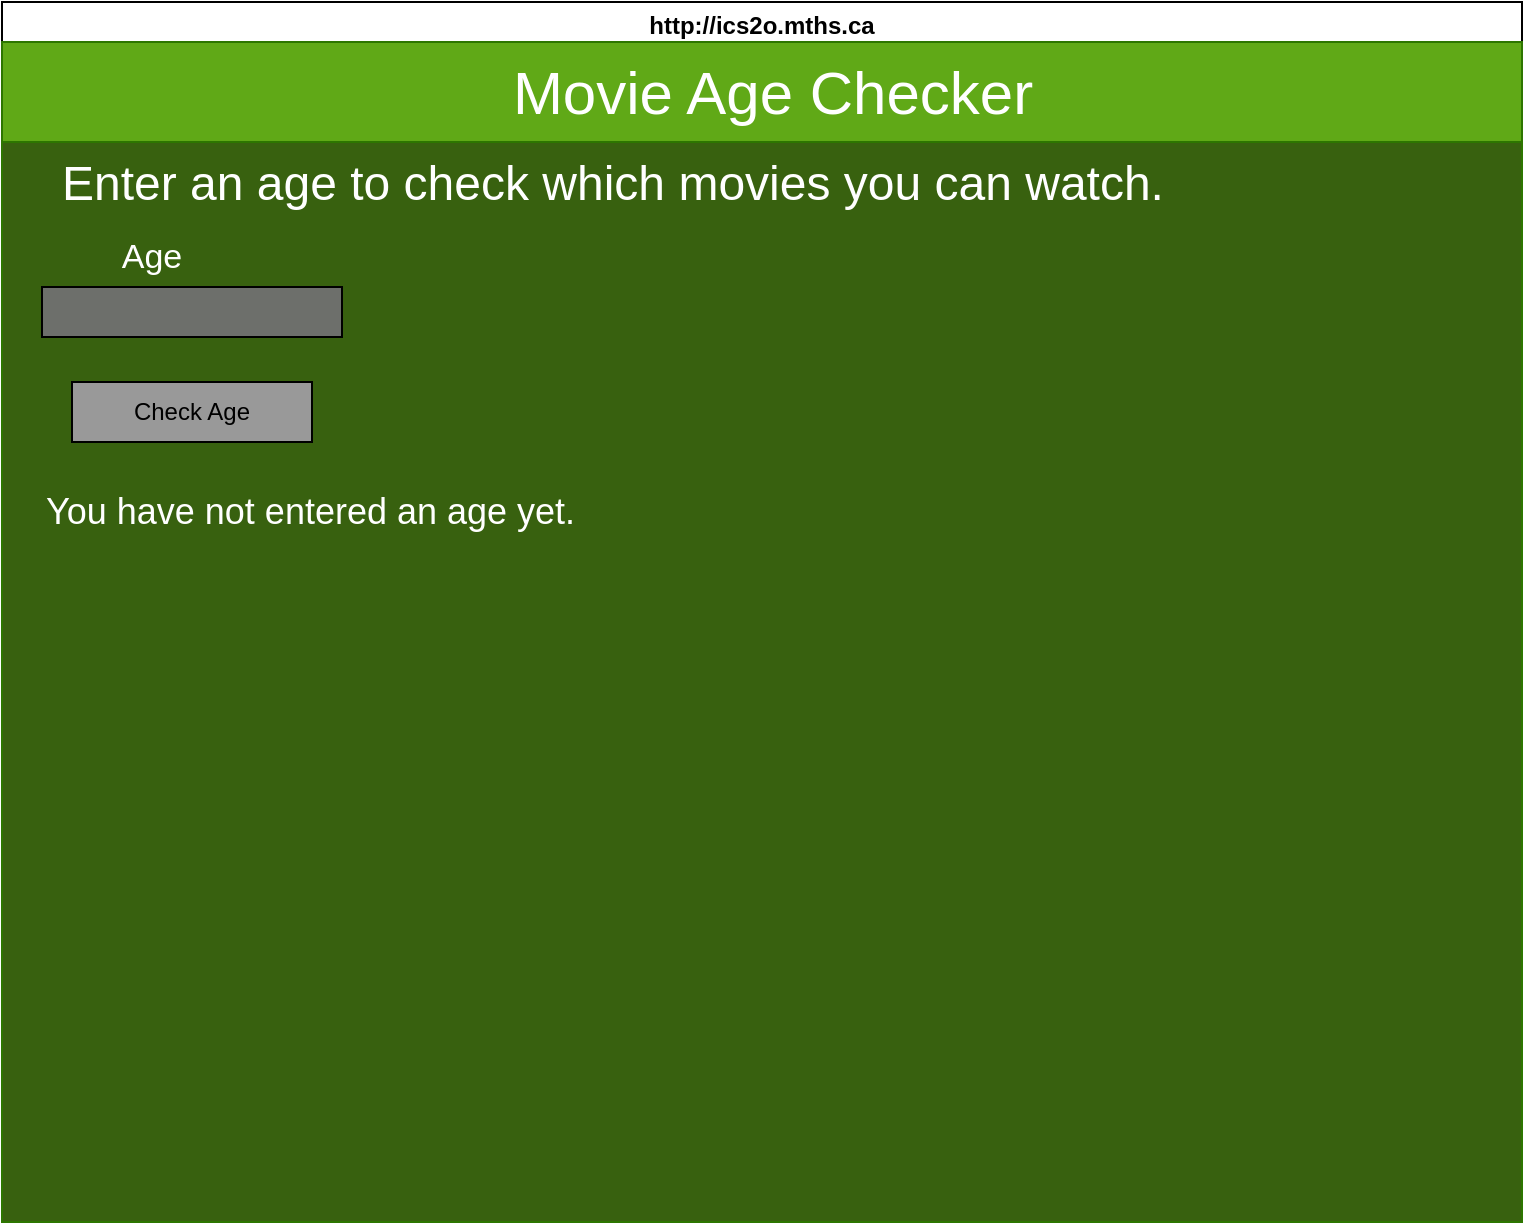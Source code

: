 <mxfile>
    <diagram name="Page-1" id="mMkHIKbHVZO8Ba1Qybrs">
        <mxGraphModel dx="1086" dy="751" grid="1" gridSize="10" guides="1" tooltips="1" connect="1" arrows="1" fold="1" page="1" pageScale="1" pageWidth="850" pageHeight="1100" background="#ffffff" math="0" shadow="0">
            <root>
                <mxCell id="p07owsOrMPpUZU9oq9AL-0"/>
                <mxCell id="p07owsOrMPpUZU9oq9AL-1" parent="p07owsOrMPpUZU9oq9AL-0"/>
                <mxCell id="p07owsOrMPpUZU9oq9AL-2" value="http://ics2o.mths.ca" style="swimlane;whiteSpace=wrap;html=1;strokeColor=#000000;strokeWidth=1;gradientColor=none;perimeterSpacing=0;glass=0;labelBackgroundColor=none;labelBorderColor=none;" vertex="1" parent="p07owsOrMPpUZU9oq9AL-1">
                    <mxGeometry x="40" y="40" width="760" height="610" as="geometry"/>
                </mxCell>
                <mxCell id="p07owsOrMPpUZU9oq9AL-3" value="" style="whiteSpace=wrap;html=1;glass=0;labelBackgroundColor=none;labelBorderColor=none;fontSize=22;fillColor=#38610f;strokeColor=#2D7600;fontColor=#ffffff;" vertex="1" parent="p07owsOrMPpUZU9oq9AL-2">
                    <mxGeometry y="20" width="760" height="590" as="geometry"/>
                </mxCell>
                <mxCell id="p07owsOrMPpUZU9oq9AL-4" value="" style="whiteSpace=wrap;html=1;fontSize=22;fillColor=#60a917;strokeColor=#2D7600;fontColor=#ffffff;" vertex="1" parent="p07owsOrMPpUZU9oq9AL-2">
                    <mxGeometry y="20" width="760" height="50" as="geometry"/>
                </mxCell>
                <mxCell id="p07owsOrMPpUZU9oq9AL-5" value="" style="whiteSpace=wrap;html=1;glass=0;labelBackgroundColor=none;labelBorderColor=none;fontSize=22;fontColor=#000000;fillColor=#6D6F6B;gradientColor=none;" vertex="1" parent="p07owsOrMPpUZU9oq9AL-2">
                    <mxGeometry x="20" y="142.5" width="150" height="25" as="geometry"/>
                </mxCell>
                <mxCell id="p07owsOrMPpUZU9oq9AL-6" value="&lt;span style=&quot;font-size: 24px;&quot;&gt;Enter an age to check which movies you can watch.&lt;/span&gt;" style="text;html=1;align=center;verticalAlign=middle;resizable=0;points=[];autosize=1;fontSize=26;fontColor=#FFFFFF;" vertex="1" parent="p07owsOrMPpUZU9oq9AL-2">
                    <mxGeometry x="20" y="70" width="570" height="40" as="geometry"/>
                </mxCell>
                <mxCell id="p07owsOrMPpUZU9oq9AL-7" value="&lt;span style=&quot;font-size: 17px;&quot;&gt;Age&lt;/span&gt;" style="text;align=center;html=1;verticalAlign=middle;whiteSpace=wrap;rounded=0;fontColor=#FFFFFF;" vertex="1" parent="p07owsOrMPpUZU9oq9AL-2">
                    <mxGeometry x="20" y="112.5" width="110" height="30" as="geometry"/>
                </mxCell>
                <mxCell id="p07owsOrMPpUZU9oq9AL-8" value="Check Age" style="whiteSpace=wrap;html=1;fillColor=#999999;" vertex="1" parent="p07owsOrMPpUZU9oq9AL-2">
                    <mxGeometry x="35" y="190" width="120" height="30" as="geometry"/>
                </mxCell>
                <mxCell id="p07owsOrMPpUZU9oq9AL-9" value="You have not entered an age yet." style="text;align=left;html=1;verticalAlign=middle;whiteSpace=wrap;rounded=0;fontSize=18;fontColor=#FFFFFF;" vertex="1" parent="p07owsOrMPpUZU9oq9AL-2">
                    <mxGeometry x="20" y="240" width="305" height="30" as="geometry"/>
                </mxCell>
                <mxCell id="p07owsOrMPpUZU9oq9AL-10" value="&lt;font&gt;Movie Age Checker&lt;/font&gt;" style="text;html=1;align=center;verticalAlign=middle;resizable=0;points=[];autosize=1;fontSize=30;fontColor=#FFFFFF;" vertex="1" parent="p07owsOrMPpUZU9oq9AL-2">
                    <mxGeometry x="245" y="20" width="280" height="50" as="geometry"/>
                </mxCell>
            </root>
        </mxGraphModel>
    </diagram>
    <diagram name="Page-2" id="eJY14A91-WxhE7pXBxpC">
        <mxGraphModel dx="1086" dy="751" grid="1" gridSize="10" guides="1" tooltips="1" connect="1" arrows="1" fold="1" page="1" pageScale="1" pageWidth="850" pageHeight="1100" background="#ffffff" math="0" shadow="0">
            <root>
                <mxCell id="_PhmnnLv1qC9xig_SnHr-0"/>
                <mxCell id="_PhmnnLv1qC9xig_SnHr-1" parent="_PhmnnLv1qC9xig_SnHr-0"/>
                <mxCell id="_PhmnnLv1qC9xig_SnHr-2" value="http://ics2o.mths.ca" style="swimlane;whiteSpace=wrap;html=1;strokeColor=#000000;strokeWidth=1;gradientColor=none;perimeterSpacing=0;glass=0;labelBackgroundColor=none;labelBorderColor=none;" vertex="1" parent="_PhmnnLv1qC9xig_SnHr-1">
                    <mxGeometry x="40" y="40" width="760" height="610" as="geometry"/>
                </mxCell>
                <mxCell id="_PhmnnLv1qC9xig_SnHr-3" value="" style="whiteSpace=wrap;html=1;glass=0;labelBackgroundColor=none;labelBorderColor=none;fontSize=22;fillColor=#38610f;strokeColor=#2D7600;fontColor=#ffffff;" vertex="1" parent="_PhmnnLv1qC9xig_SnHr-2">
                    <mxGeometry y="20" width="760" height="590" as="geometry"/>
                </mxCell>
                <mxCell id="_PhmnnLv1qC9xig_SnHr-4" value="" style="whiteSpace=wrap;html=1;fontSize=22;fillColor=#60a917;strokeColor=#2D7600;fontColor=#ffffff;" vertex="1" parent="_PhmnnLv1qC9xig_SnHr-2">
                    <mxGeometry y="20" width="760" height="50" as="geometry"/>
                </mxCell>
                <mxCell id="_PhmnnLv1qC9xig_SnHr-5" value="&lt;font color=&quot;#ffffff&quot;&gt;13&lt;/font&gt;" style="whiteSpace=wrap;html=1;glass=0;labelBackgroundColor=none;labelBorderColor=none;fontSize=22;fontColor=#000000;fillColor=#6D6F6B;gradientColor=none;" vertex="1" parent="_PhmnnLv1qC9xig_SnHr-2">
                    <mxGeometry x="20" y="142.5" width="150" height="25" as="geometry"/>
                </mxCell>
                <mxCell id="_PhmnnLv1qC9xig_SnHr-6" value="&lt;span style=&quot;font-size: 24px;&quot;&gt;Enter an age to check which movies you can watch.&lt;/span&gt;" style="text;html=1;align=center;verticalAlign=middle;resizable=0;points=[];autosize=1;fontSize=26;fontColor=#FFFFFF;" vertex="1" parent="_PhmnnLv1qC9xig_SnHr-2">
                    <mxGeometry x="20" y="70" width="570" height="40" as="geometry"/>
                </mxCell>
                <mxCell id="_PhmnnLv1qC9xig_SnHr-7" value="&lt;span style=&quot;font-size: 17px;&quot;&gt;Age&lt;/span&gt;" style="text;align=center;html=1;verticalAlign=middle;whiteSpace=wrap;rounded=0;fontColor=#FFFFFF;" vertex="1" parent="_PhmnnLv1qC9xig_SnHr-2">
                    <mxGeometry x="20" y="112.5" width="110" height="30" as="geometry"/>
                </mxCell>
                <mxCell id="_PhmnnLv1qC9xig_SnHr-8" value="Check Age" style="whiteSpace=wrap;html=1;fillColor=#999999;" vertex="1" parent="_PhmnnLv1qC9xig_SnHr-2">
                    <mxGeometry x="35" y="190" width="120" height="30" as="geometry"/>
                </mxCell>
                <mxCell id="_PhmnnLv1qC9xig_SnHr-9" value="You can watch PG-13 movies." style="text;align=left;html=1;verticalAlign=middle;whiteSpace=wrap;rounded=0;fontSize=18;fontColor=#FFFFFF;" vertex="1" parent="_PhmnnLv1qC9xig_SnHr-2">
                    <mxGeometry x="20" y="240" width="305" height="30" as="geometry"/>
                </mxCell>
                <mxCell id="_PhmnnLv1qC9xig_SnHr-10" value="&lt;font&gt;Movie Age Checker&lt;/font&gt;" style="text;html=1;align=center;verticalAlign=middle;resizable=0;points=[];autosize=1;fontSize=30;fontColor=#FFFFFF;" vertex="1" parent="_PhmnnLv1qC9xig_SnHr-2">
                    <mxGeometry x="245" y="20" width="280" height="50" as="geometry"/>
                </mxCell>
            </root>
        </mxGraphModel>
    </diagram>
</mxfile>